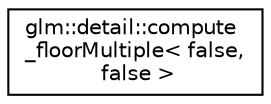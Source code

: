 digraph "Graphical Class Hierarchy"
{
 // LATEX_PDF_SIZE
  edge [fontname="Helvetica",fontsize="10",labelfontname="Helvetica",labelfontsize="10"];
  node [fontname="Helvetica",fontsize="10",shape=record];
  rankdir="LR";
  Node0 [label="glm::detail::compute\l_floorMultiple\< false,\l false \>",height=0.2,width=0.4,color="black", fillcolor="white", style="filled",URL="$structglm_1_1detail_1_1compute__floor_multiple_3_01false_00_01false_01_4.html",tooltip=" "];
}
